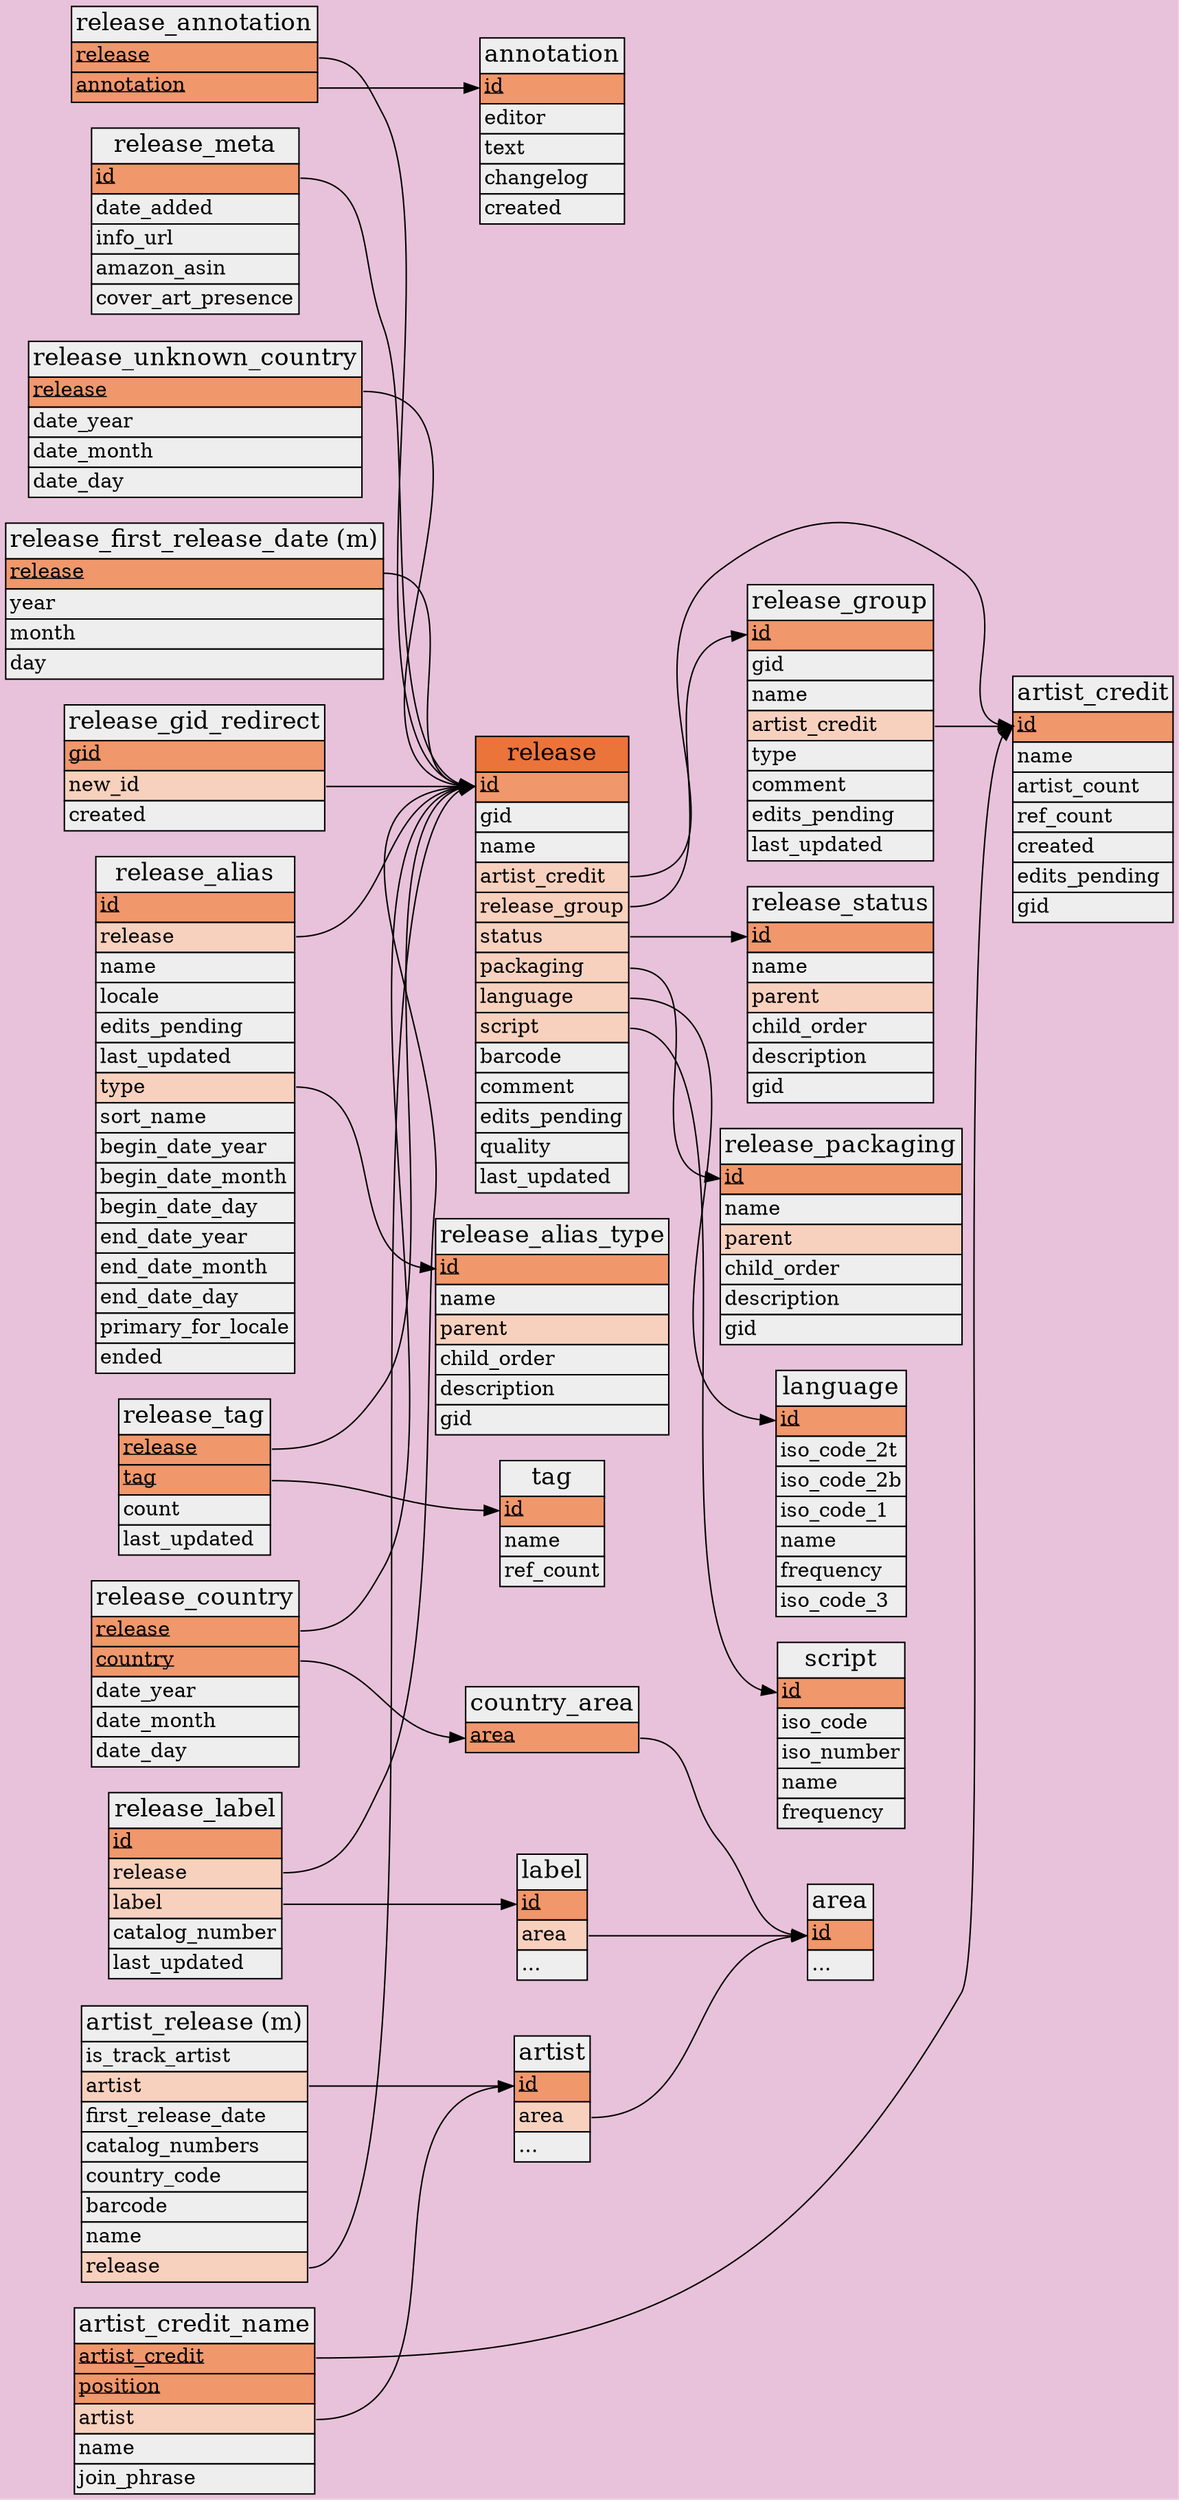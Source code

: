 // Automatically generated, do not edit.
// - Database schema sequence: 30
digraph release_entity_details {
    tooltip = "Tables for the “release” entity type properties"
    graph [
        bgcolor = "#e8c2da"
        concentrate = true
        pack = true
        rankdir = "LR"
    ];
    node [
        shape = plain
    ];

    // Tables
    "musicbrainz.annotation" [
        label = <
            <table border="0" cellspacing="0" cellborder="1">
                <tr><td bgcolor="#eeeeee"><font point-size="17">annotation</font></td></tr>
                <tr><td bgcolor="#f0976c" align="left" port="id"><font point-size="14"><u>id</u></font></td></tr>
                <tr><td bgcolor="#eeeeee" align="left" port="editor"><font point-size="14">editor</font></td></tr>
                <tr><td bgcolor="#eeeeee" align="left" port="text"><font point-size="14">text</font></td></tr>
                <tr><td bgcolor="#eeeeee" align="left" port="changelog"><font point-size="14">changelog</font></td></tr>
                <tr><td bgcolor="#eeeeee" align="left" port="created"><font point-size="14">created</font></td></tr>
            </table>
        >
    ];
    "musicbrainz.area" [
        label = <
            <table border="0" cellspacing="0" cellborder="1">
                <tr><td bgcolor="#eeeeee"><font point-size="17">area</font></td></tr>
                <tr><td bgcolor="#f0976c" align="left" port="id"><font point-size="14"><u>id</u></font></td></tr>
                <tr><td bgcolor="#eeeeee" align="left" port="..."><font point-size="14">...</font></td></tr>
            </table>
        >
    ];
    "musicbrainz.artist" [
        label = <
            <table border="0" cellspacing="0" cellborder="1">
                <tr><td bgcolor="#eeeeee"><font point-size="17">artist</font></td></tr>
                <tr><td bgcolor="#f0976c" align="left" port="id"><font point-size="14"><u>id</u></font></td></tr>
                <tr><td bgcolor="#f8d1be" align="left" port="area"><font point-size="14">area</font></td></tr>
                <tr><td bgcolor="#eeeeee" align="left" port="..."><font point-size="14">...</font></td></tr>
            </table>
        >
    ];
    "musicbrainz.artist_credit" [
        label = <
            <table border="0" cellspacing="0" cellborder="1">
                <tr><td bgcolor="#eeeeee"><font point-size="17">artist_credit</font></td></tr>
                <tr><td bgcolor="#f0976c" align="left" port="id"><font point-size="14"><u>id</u></font></td></tr>
                <tr><td bgcolor="#eeeeee" align="left" port="name"><font point-size="14">name</font></td></tr>
                <tr><td bgcolor="#eeeeee" align="left" port="artist_count"><font point-size="14">artist_count</font></td></tr>
                <tr><td bgcolor="#eeeeee" align="left" port="ref_count"><font point-size="14">ref_count</font></td></tr>
                <tr><td bgcolor="#eeeeee" align="left" port="created"><font point-size="14">created</font></td></tr>
                <tr><td bgcolor="#eeeeee" align="left" port="edits_pending"><font point-size="14">edits_pending</font></td></tr>
                <tr><td bgcolor="#eeeeee" align="left" port="gid"><font point-size="14">gid</font></td></tr>
            </table>
        >
    ];
    "musicbrainz.artist_credit_name" [
        label = <
            <table border="0" cellspacing="0" cellborder="1">
                <tr><td bgcolor="#eeeeee"><font point-size="17">artist_credit_name</font></td></tr>
                <tr><td bgcolor="#f0976c" align="left" port="artist_credit"><font point-size="14"><u>artist_credit</u></font></td></tr>
                <tr><td bgcolor="#f0976c" align="left" port="position"><font point-size="14"><u>position</u></font></td></tr>
                <tr><td bgcolor="#f8d1be" align="left" port="artist"><font point-size="14">artist</font></td></tr>
                <tr><td bgcolor="#eeeeee" align="left" port="name"><font point-size="14">name</font></td></tr>
                <tr><td bgcolor="#eeeeee" align="left" port="join_phrase"><font point-size="14">join_phrase</font></td></tr>
            </table>
        >
    ];
    "musicbrainz.artist_release" [
        label = <
            <table border="0" cellspacing="0" cellborder="1">
                <tr><td bgcolor="#eeeeee"><font point-size="17">artist_release (m)</font></td></tr>
                <tr><td bgcolor="#eeeeee" align="left" port="is_track_artist"><font point-size="14">is_track_artist</font></td></tr>
                <tr><td bgcolor="#f8d1be" align="left" port="artist"><font point-size="14">artist</font></td></tr>
                <tr><td bgcolor="#eeeeee" align="left" port="first_release_date"><font point-size="14">first_release_date</font></td></tr>
                <tr><td bgcolor="#eeeeee" align="left" port="catalog_numbers"><font point-size="14">catalog_numbers</font></td></tr>
                <tr><td bgcolor="#eeeeee" align="left" port="country_code"><font point-size="14">country_code</font></td></tr>
                <tr><td bgcolor="#eeeeee" align="left" port="barcode"><font point-size="14">barcode</font></td></tr>
                <tr><td bgcolor="#eeeeee" align="left" port="name"><font point-size="14">name</font></td></tr>
                <tr><td bgcolor="#f8d1be" align="left" port="release"><font point-size="14">release</font></td></tr>
            </table>
        >
    ];
    "musicbrainz.country_area" [
        label = <
            <table border="0" cellspacing="0" cellborder="1">
                <tr><td bgcolor="#eeeeee"><font point-size="17">country_area</font></td></tr>
                <tr><td bgcolor="#f0976c" align="left" port="area"><font point-size="14"><u>area</u></font></td></tr>
            </table>
        >
    ];
    "musicbrainz.label" [
        label = <
            <table border="0" cellspacing="0" cellborder="1">
                <tr><td bgcolor="#eeeeee"><font point-size="17">label</font></td></tr>
                <tr><td bgcolor="#f0976c" align="left" port="id"><font point-size="14"><u>id</u></font></td></tr>
                <tr><td bgcolor="#f8d1be" align="left" port="area"><font point-size="14">area</font></td></tr>
                <tr><td bgcolor="#eeeeee" align="left" port="..."><font point-size="14">...</font></td></tr>
            </table>
        >
    ];
    "musicbrainz.language" [
        label = <
            <table border="0" cellspacing="0" cellborder="1">
                <tr><td bgcolor="#eeeeee"><font point-size="17">language</font></td></tr>
                <tr><td bgcolor="#f0976c" align="left" port="id"><font point-size="14"><u>id</u></font></td></tr>
                <tr><td bgcolor="#eeeeee" align="left" port="iso_code_2t"><font point-size="14">iso_code_2t</font></td></tr>
                <tr><td bgcolor="#eeeeee" align="left" port="iso_code_2b"><font point-size="14">iso_code_2b</font></td></tr>
                <tr><td bgcolor="#eeeeee" align="left" port="iso_code_1"><font point-size="14">iso_code_1</font></td></tr>
                <tr><td bgcolor="#eeeeee" align="left" port="name"><font point-size="14">name</font></td></tr>
                <tr><td bgcolor="#eeeeee" align="left" port="frequency"><font point-size="14">frequency</font></td></tr>
                <tr><td bgcolor="#eeeeee" align="left" port="iso_code_3"><font point-size="14">iso_code_3</font></td></tr>
            </table>
        >
    ];
    "musicbrainz.release" [
        label = <
            <table border="0" cellspacing="0" cellborder="1">
                <tr><td bgcolor="#eb743b"><font point-size="17">release</font></td></tr>
                <tr><td bgcolor="#f0976c" align="left" port="id"><font point-size="14"><u>id</u></font></td></tr>
                <tr><td bgcolor="#eeeeee" align="left" port="gid"><font point-size="14">gid</font></td></tr>
                <tr><td bgcolor="#eeeeee" align="left" port="name"><font point-size="14">name</font></td></tr>
                <tr><td bgcolor="#f8d1be" align="left" port="artist_credit"><font point-size="14">artist_credit</font></td></tr>
                <tr><td bgcolor="#f8d1be" align="left" port="release_group"><font point-size="14">release_group</font></td></tr>
                <tr><td bgcolor="#f8d1be" align="left" port="status"><font point-size="14">status</font></td></tr>
                <tr><td bgcolor="#f8d1be" align="left" port="packaging"><font point-size="14">packaging</font></td></tr>
                <tr><td bgcolor="#f8d1be" align="left" port="language"><font point-size="14">language</font></td></tr>
                <tr><td bgcolor="#f8d1be" align="left" port="script"><font point-size="14">script</font></td></tr>
                <tr><td bgcolor="#eeeeee" align="left" port="barcode"><font point-size="14">barcode</font></td></tr>
                <tr><td bgcolor="#eeeeee" align="left" port="comment"><font point-size="14">comment</font></td></tr>
                <tr><td bgcolor="#eeeeee" align="left" port="edits_pending"><font point-size="14">edits_pending</font></td></tr>
                <tr><td bgcolor="#eeeeee" align="left" port="quality"><font point-size="14">quality</font></td></tr>
                <tr><td bgcolor="#eeeeee" align="left" port="last_updated"><font point-size="14">last_updated</font></td></tr>
            </table>
        >
    ];
    "musicbrainz.release_alias" [
        label = <
            <table border="0" cellspacing="0" cellborder="1">
                <tr><td bgcolor="#eeeeee"><font point-size="17">release_alias</font></td></tr>
                <tr><td bgcolor="#f0976c" align="left" port="id"><font point-size="14"><u>id</u></font></td></tr>
                <tr><td bgcolor="#f8d1be" align="left" port="release"><font point-size="14">release</font></td></tr>
                <tr><td bgcolor="#eeeeee" align="left" port="name"><font point-size="14">name</font></td></tr>
                <tr><td bgcolor="#eeeeee" align="left" port="locale"><font point-size="14">locale</font></td></tr>
                <tr><td bgcolor="#eeeeee" align="left" port="edits_pending"><font point-size="14">edits_pending</font></td></tr>
                <tr><td bgcolor="#eeeeee" align="left" port="last_updated"><font point-size="14">last_updated</font></td></tr>
                <tr><td bgcolor="#f8d1be" align="left" port="type"><font point-size="14">type</font></td></tr>
                <tr><td bgcolor="#eeeeee" align="left" port="sort_name"><font point-size="14">sort_name</font></td></tr>
                <tr><td bgcolor="#eeeeee" align="left" port="begin_date_year"><font point-size="14">begin_date_year</font></td></tr>
                <tr><td bgcolor="#eeeeee" align="left" port="begin_date_month"><font point-size="14">begin_date_month</font></td></tr>
                <tr><td bgcolor="#eeeeee" align="left" port="begin_date_day"><font point-size="14">begin_date_day</font></td></tr>
                <tr><td bgcolor="#eeeeee" align="left" port="end_date_year"><font point-size="14">end_date_year</font></td></tr>
                <tr><td bgcolor="#eeeeee" align="left" port="end_date_month"><font point-size="14">end_date_month</font></td></tr>
                <tr><td bgcolor="#eeeeee" align="left" port="end_date_day"><font point-size="14">end_date_day</font></td></tr>
                <tr><td bgcolor="#eeeeee" align="left" port="primary_for_locale"><font point-size="14">primary_for_locale</font></td></tr>
                <tr><td bgcolor="#eeeeee" align="left" port="ended"><font point-size="14">ended</font></td></tr>
            </table>
        >
    ];
    "musicbrainz.release_alias_type" [
        label = <
            <table border="0" cellspacing="0" cellborder="1">
                <tr><td bgcolor="#eeeeee"><font point-size="17">release_alias_type</font></td></tr>
                <tr><td bgcolor="#f0976c" align="left" port="id"><font point-size="14"><u>id</u></font></td></tr>
                <tr><td bgcolor="#eeeeee" align="left" port="name"><font point-size="14">name</font></td></tr>
                <tr><td bgcolor="#f8d1be" align="left" port="parent"><font point-size="14">parent</font></td></tr>
                <tr><td bgcolor="#eeeeee" align="left" port="child_order"><font point-size="14">child_order</font></td></tr>
                <tr><td bgcolor="#eeeeee" align="left" port="description"><font point-size="14">description</font></td></tr>
                <tr><td bgcolor="#eeeeee" align="left" port="gid"><font point-size="14">gid</font></td></tr>
            </table>
        >
    ];
    "musicbrainz.release_annotation" [
        label = <
            <table border="0" cellspacing="0" cellborder="1">
                <tr><td bgcolor="#eeeeee"><font point-size="17">release_annotation</font></td></tr>
                <tr><td bgcolor="#f0976c" align="left" port="release"><font point-size="14"><u>release</u></font></td></tr>
                <tr><td bgcolor="#f0976c" align="left" port="annotation"><font point-size="14"><u>annotation</u></font></td></tr>
            </table>
        >
    ];
    "musicbrainz.release_country" [
        label = <
            <table border="0" cellspacing="0" cellborder="1">
                <tr><td bgcolor="#eeeeee"><font point-size="17">release_country</font></td></tr>
                <tr><td bgcolor="#f0976c" align="left" port="release"><font point-size="14"><u>release</u></font></td></tr>
                <tr><td bgcolor="#f0976c" align="left" port="country"><font point-size="14"><u>country</u></font></td></tr>
                <tr><td bgcolor="#eeeeee" align="left" port="date_year"><font point-size="14">date_year</font></td></tr>
                <tr><td bgcolor="#eeeeee" align="left" port="date_month"><font point-size="14">date_month</font></td></tr>
                <tr><td bgcolor="#eeeeee" align="left" port="date_day"><font point-size="14">date_day</font></td></tr>
            </table>
        >
    ];
    "musicbrainz.release_first_release_date" [
        label = <
            <table border="0" cellspacing="0" cellborder="1">
                <tr><td bgcolor="#eeeeee"><font point-size="17">release_first_release_date (m)</font></td></tr>
                <tr><td bgcolor="#f0976c" align="left" port="release"><font point-size="14"><u>release</u></font></td></tr>
                <tr><td bgcolor="#eeeeee" align="left" port="year"><font point-size="14">year</font></td></tr>
                <tr><td bgcolor="#eeeeee" align="left" port="month"><font point-size="14">month</font></td></tr>
                <tr><td bgcolor="#eeeeee" align="left" port="day"><font point-size="14">day</font></td></tr>
            </table>
        >
    ];
    "musicbrainz.release_gid_redirect" [
        label = <
            <table border="0" cellspacing="0" cellborder="1">
                <tr><td bgcolor="#eeeeee"><font point-size="17">release_gid_redirect</font></td></tr>
                <tr><td bgcolor="#f0976c" align="left" port="gid"><font point-size="14"><u>gid</u></font></td></tr>
                <tr><td bgcolor="#f8d1be" align="left" port="new_id"><font point-size="14">new_id</font></td></tr>
                <tr><td bgcolor="#eeeeee" align="left" port="created"><font point-size="14">created</font></td></tr>
            </table>
        >
    ];
    "musicbrainz.release_group" [
        label = <
            <table border="0" cellspacing="0" cellborder="1">
                <tr><td bgcolor="#eeeeee"><font point-size="17">release_group</font></td></tr>
                <tr><td bgcolor="#f0976c" align="left" port="id"><font point-size="14"><u>id</u></font></td></tr>
                <tr><td bgcolor="#eeeeee" align="left" port="gid"><font point-size="14">gid</font></td></tr>
                <tr><td bgcolor="#eeeeee" align="left" port="name"><font point-size="14">name</font></td></tr>
                <tr><td bgcolor="#f8d1be" align="left" port="artist_credit"><font point-size="14">artist_credit</font></td></tr>
                <tr><td bgcolor="#eeeeee" align="left" port="type"><font point-size="14">type</font></td></tr>
                <tr><td bgcolor="#eeeeee" align="left" port="comment"><font point-size="14">comment</font></td></tr>
                <tr><td bgcolor="#eeeeee" align="left" port="edits_pending"><font point-size="14">edits_pending</font></td></tr>
                <tr><td bgcolor="#eeeeee" align="left" port="last_updated"><font point-size="14">last_updated</font></td></tr>
            </table>
        >
    ];
    "musicbrainz.release_label" [
        label = <
            <table border="0" cellspacing="0" cellborder="1">
                <tr><td bgcolor="#eeeeee"><font point-size="17">release_label</font></td></tr>
                <tr><td bgcolor="#f0976c" align="left" port="id"><font point-size="14"><u>id</u></font></td></tr>
                <tr><td bgcolor="#f8d1be" align="left" port="release"><font point-size="14">release</font></td></tr>
                <tr><td bgcolor="#f8d1be" align="left" port="label"><font point-size="14">label</font></td></tr>
                <tr><td bgcolor="#eeeeee" align="left" port="catalog_number"><font point-size="14">catalog_number</font></td></tr>
                <tr><td bgcolor="#eeeeee" align="left" port="last_updated"><font point-size="14">last_updated</font></td></tr>
            </table>
        >
    ];
    "musicbrainz.release_meta" [
        label = <
            <table border="0" cellspacing="0" cellborder="1">
                <tr><td bgcolor="#eeeeee"><font point-size="17">release_meta</font></td></tr>
                <tr><td bgcolor="#f0976c" align="left" port="id"><font point-size="14"><u>id</u></font></td></tr>
                <tr><td bgcolor="#eeeeee" align="left" port="date_added"><font point-size="14">date_added</font></td></tr>
                <tr><td bgcolor="#eeeeee" align="left" port="info_url"><font point-size="14">info_url</font></td></tr>
                <tr><td bgcolor="#eeeeee" align="left" port="amazon_asin"><font point-size="14">amazon_asin</font></td></tr>
                <tr><td bgcolor="#eeeeee" align="left" port="cover_art_presence"><font point-size="14">cover_art_presence</font></td></tr>
            </table>
        >
    ];
    "musicbrainz.release_packaging" [
        label = <
            <table border="0" cellspacing="0" cellborder="1">
                <tr><td bgcolor="#eeeeee"><font point-size="17">release_packaging</font></td></tr>
                <tr><td bgcolor="#f0976c" align="left" port="id"><font point-size="14"><u>id</u></font></td></tr>
                <tr><td bgcolor="#eeeeee" align="left" port="name"><font point-size="14">name</font></td></tr>
                <tr><td bgcolor="#f8d1be" align="left" port="parent"><font point-size="14">parent</font></td></tr>
                <tr><td bgcolor="#eeeeee" align="left" port="child_order"><font point-size="14">child_order</font></td></tr>
                <tr><td bgcolor="#eeeeee" align="left" port="description"><font point-size="14">description</font></td></tr>
                <tr><td bgcolor="#eeeeee" align="left" port="gid"><font point-size="14">gid</font></td></tr>
            </table>
        >
    ];
    "musicbrainz.release_status" [
        label = <
            <table border="0" cellspacing="0" cellborder="1">
                <tr><td bgcolor="#eeeeee"><font point-size="17">release_status</font></td></tr>
                <tr><td bgcolor="#f0976c" align="left" port="id"><font point-size="14"><u>id</u></font></td></tr>
                <tr><td bgcolor="#eeeeee" align="left" port="name"><font point-size="14">name</font></td></tr>
                <tr><td bgcolor="#f8d1be" align="left" port="parent"><font point-size="14">parent</font></td></tr>
                <tr><td bgcolor="#eeeeee" align="left" port="child_order"><font point-size="14">child_order</font></td></tr>
                <tr><td bgcolor="#eeeeee" align="left" port="description"><font point-size="14">description</font></td></tr>
                <tr><td bgcolor="#eeeeee" align="left" port="gid"><font point-size="14">gid</font></td></tr>
            </table>
        >
    ];
    "musicbrainz.release_tag" [
        label = <
            <table border="0" cellspacing="0" cellborder="1">
                <tr><td bgcolor="#eeeeee"><font point-size="17">release_tag</font></td></tr>
                <tr><td bgcolor="#f0976c" align="left" port="release"><font point-size="14"><u>release</u></font></td></tr>
                <tr><td bgcolor="#f0976c" align="left" port="tag"><font point-size="14"><u>tag</u></font></td></tr>
                <tr><td bgcolor="#eeeeee" align="left" port="count"><font point-size="14">count</font></td></tr>
                <tr><td bgcolor="#eeeeee" align="left" port="last_updated"><font point-size="14">last_updated</font></td></tr>
            </table>
        >
    ];
    "musicbrainz.release_unknown_country" [
        label = <
            <table border="0" cellspacing="0" cellborder="1">
                <tr><td bgcolor="#eeeeee"><font point-size="17">release_unknown_country</font></td></tr>
                <tr><td bgcolor="#f0976c" align="left" port="release"><font point-size="14"><u>release</u></font></td></tr>
                <tr><td bgcolor="#eeeeee" align="left" port="date_year"><font point-size="14">date_year</font></td></tr>
                <tr><td bgcolor="#eeeeee" align="left" port="date_month"><font point-size="14">date_month</font></td></tr>
                <tr><td bgcolor="#eeeeee" align="left" port="date_day"><font point-size="14">date_day</font></td></tr>
            </table>
        >
    ];
    "musicbrainz.script" [
        label = <
            <table border="0" cellspacing="0" cellborder="1">
                <tr><td bgcolor="#eeeeee"><font point-size="17">script</font></td></tr>
                <tr><td bgcolor="#f0976c" align="left" port="id"><font point-size="14"><u>id</u></font></td></tr>
                <tr><td bgcolor="#eeeeee" align="left" port="iso_code"><font point-size="14">iso_code</font></td></tr>
                <tr><td bgcolor="#eeeeee" align="left" port="iso_number"><font point-size="14">iso_number</font></td></tr>
                <tr><td bgcolor="#eeeeee" align="left" port="name"><font point-size="14">name</font></td></tr>
                <tr><td bgcolor="#eeeeee" align="left" port="frequency"><font point-size="14">frequency</font></td></tr>
            </table>
        >
    ];
    "musicbrainz.tag" [
        label = <
            <table border="0" cellspacing="0" cellborder="1">
                <tr><td bgcolor="#eeeeee"><font point-size="17">tag</font></td></tr>
                <tr><td bgcolor="#f0976c" align="left" port="id"><font point-size="14"><u>id</u></font></td></tr>
                <tr><td bgcolor="#eeeeee" align="left" port="name"><font point-size="14">name</font></td></tr>
                <tr><td bgcolor="#eeeeee" align="left" port="ref_count"><font point-size="14">ref_count</font></td></tr>
            </table>
        >
    ];

    // References
    "musicbrainz.artist":"area" -> "musicbrainz.area":"id"
    "musicbrainz.artist_credit_name":"artist_credit" -> "musicbrainz.artist_credit":"id"
    "musicbrainz.artist_credit_name":"artist" -> "musicbrainz.artist":"id"
    "musicbrainz.artist_release":"artist" -> "musicbrainz.artist":"id"
    "musicbrainz.artist_release":"release" -> "musicbrainz.release":"id"
    "musicbrainz.country_area":"area" -> "musicbrainz.area":"id"
    "musicbrainz.label":"area" -> "musicbrainz.area":"id"
    "musicbrainz.release":"artist_credit" -> "musicbrainz.artist_credit":"id"
    "musicbrainz.release":"release_group" -> "musicbrainz.release_group":"id"
    "musicbrainz.release":"status" -> "musicbrainz.release_status":"id"
    "musicbrainz.release":"packaging" -> "musicbrainz.release_packaging":"id"
    "musicbrainz.release":"language" -> "musicbrainz.language":"id"
    "musicbrainz.release":"script" -> "musicbrainz.script":"id"
    "musicbrainz.release_alias":"release" -> "musicbrainz.release":"id"
    "musicbrainz.release_alias":"type" -> "musicbrainz.release_alias_type":"id"
    "musicbrainz.release_annotation":"release" -> "musicbrainz.release":"id"
    "musicbrainz.release_annotation":"annotation" -> "musicbrainz.annotation":"id"
    "musicbrainz.release_country":"release" -> "musicbrainz.release":"id"
    "musicbrainz.release_country":"country" -> "musicbrainz.country_area":"area"
    "musicbrainz.release_first_release_date":"release" -> "musicbrainz.release":"id"
    "musicbrainz.release_gid_redirect":"new_id" -> "musicbrainz.release":"id"
    "musicbrainz.release_group":"artist_credit" -> "musicbrainz.artist_credit":"id"
    "musicbrainz.release_label":"release" -> "musicbrainz.release":"id"
    "musicbrainz.release_label":"label" -> "musicbrainz.label":"id"
    "musicbrainz.release_meta":"id" -> "musicbrainz.release":"id"
    "musicbrainz.release_tag":"release" -> "musicbrainz.release":"id"
    "musicbrainz.release_tag":"tag" -> "musicbrainz.tag":"id"
    "musicbrainz.release_unknown_country":"release" -> "musicbrainz.release":"id"
}
